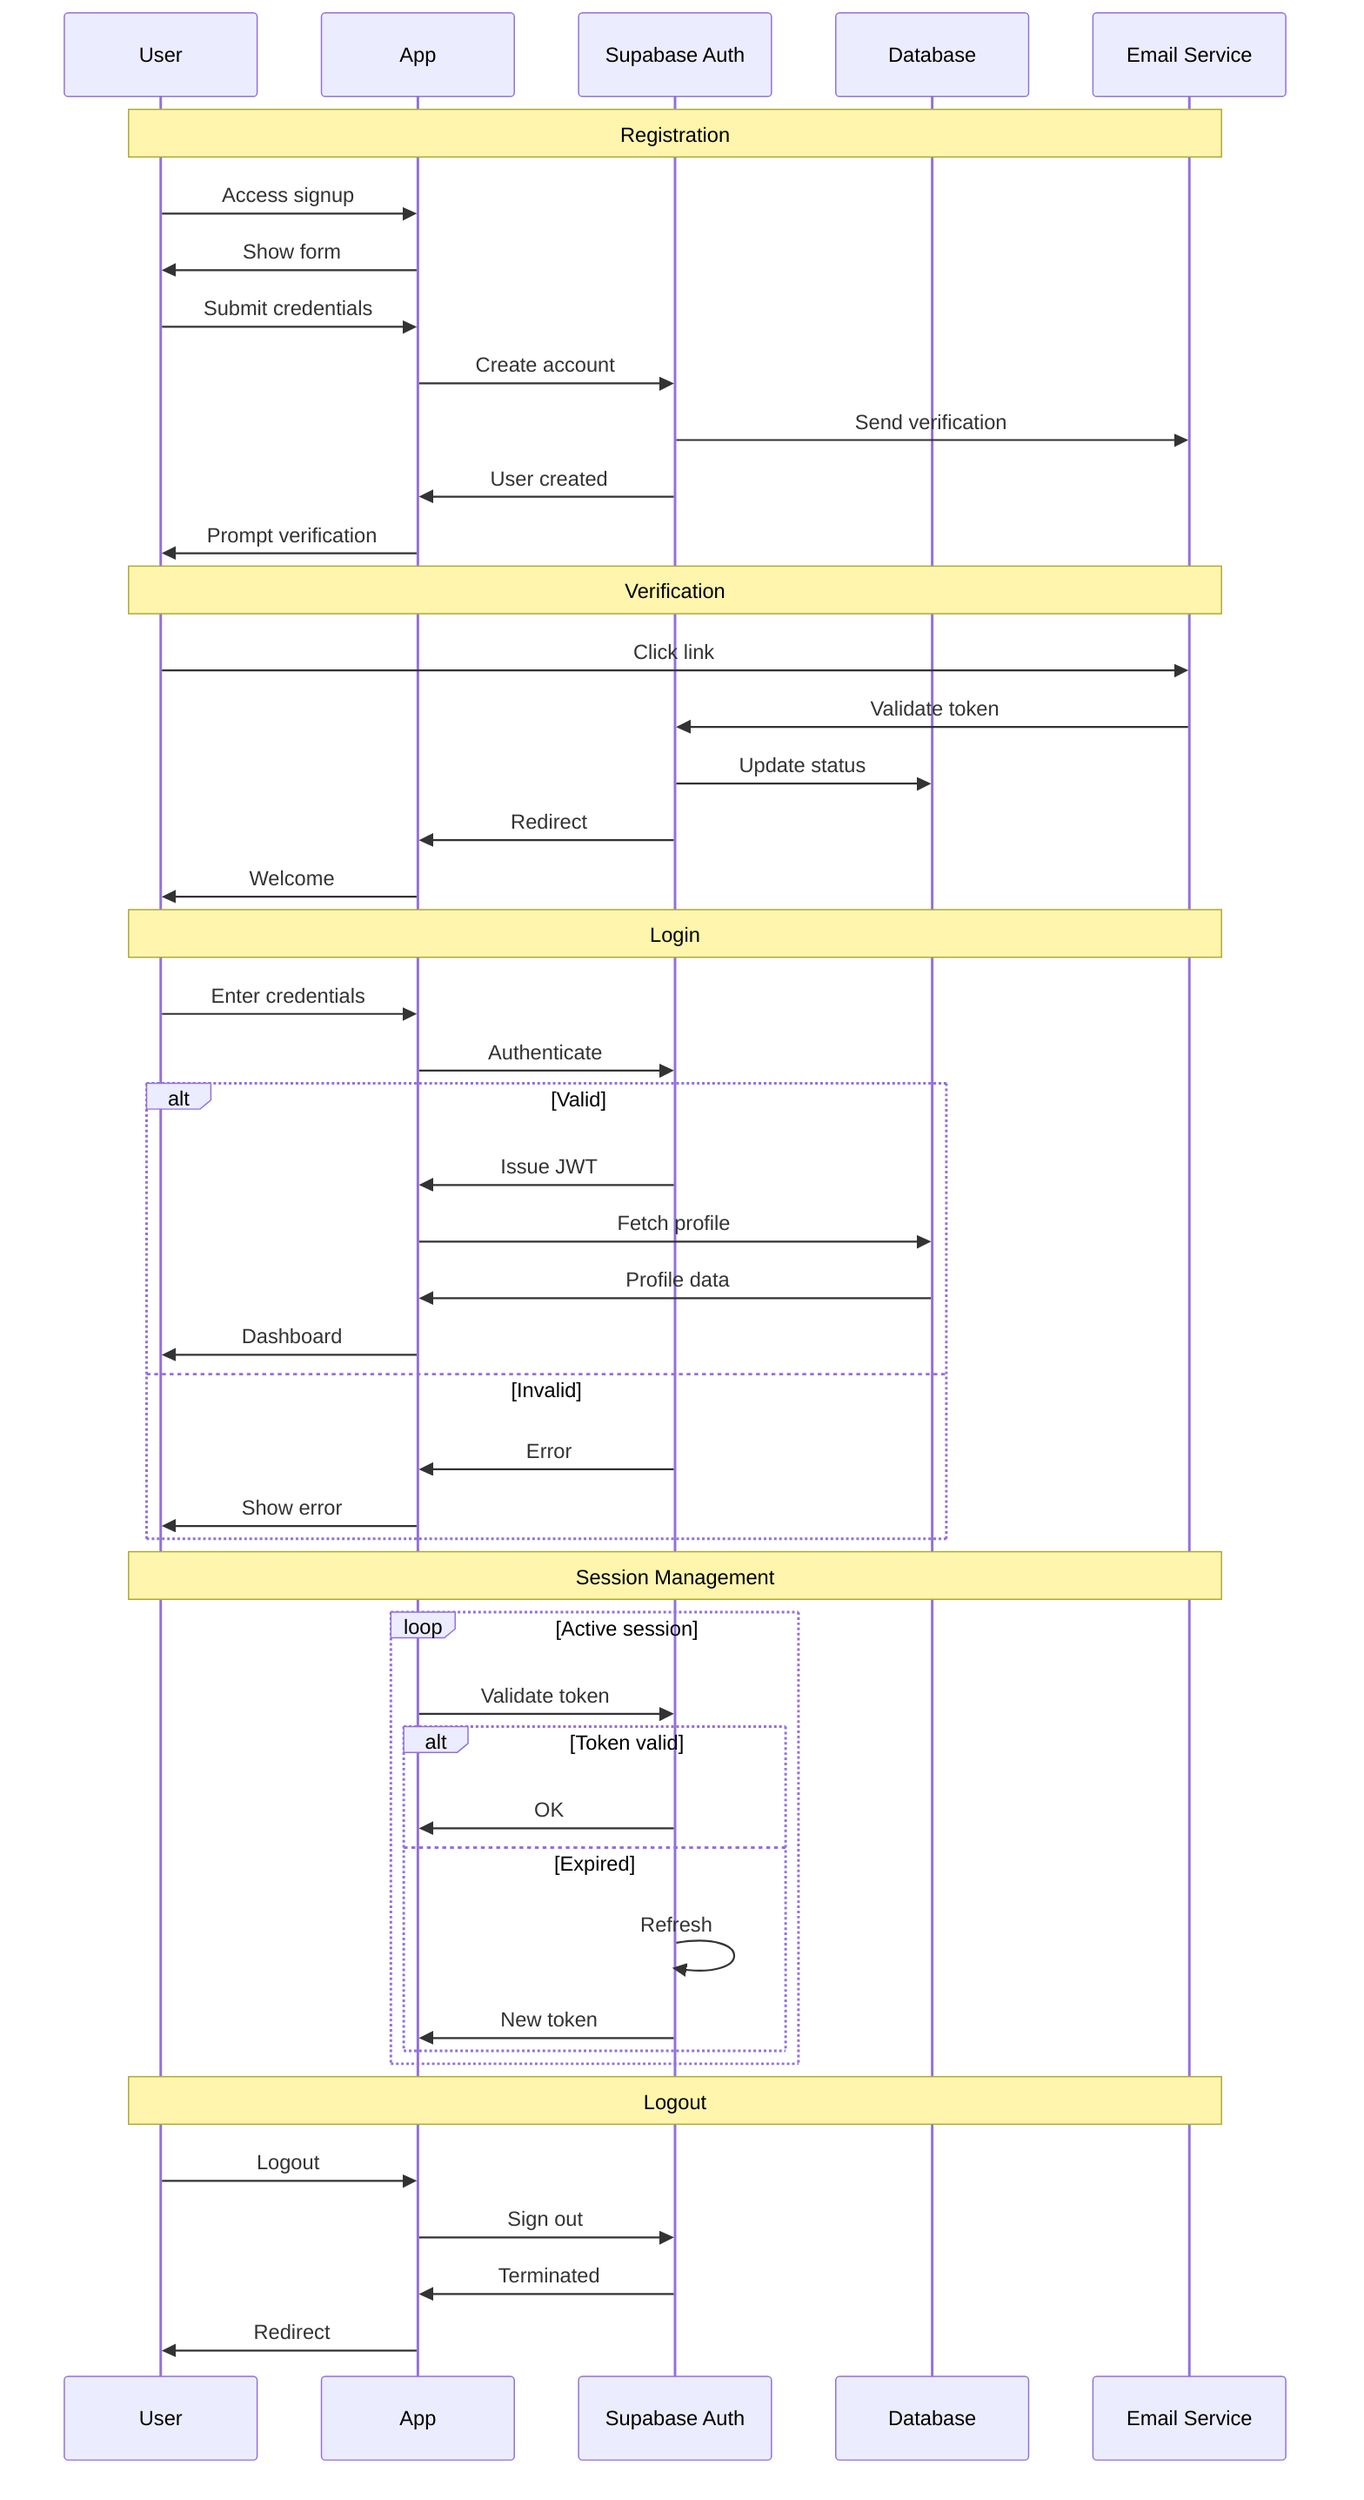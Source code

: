 %%{init: { 'config': 'docs/mmd-shared/config/mermaid.config.json' } }%%
%% accTitle: ProspectPro Authentication Flow %%
%% accDescr: Signup, verification, login, session management, and logout interactions %%
%% compliance: ZeroFakeData %%
%% domain: app-source %%
%% reciprocal: [../../../../mmd-shared/config/index.md] %%
%% type: sequenceDiagram %%
%% title: Authentication Flow %%
%% index: ../../../../mmd-shared/config/index.md %%

sequenceDiagram
  participant U as User
  participant A as App
  participant S as Supabase Auth
  participant D as Database
  participant E as Email Service

  Note over U,E: Registration
  U->>A: Access signup
  A->>U: Show form
  U->>A: Submit credentials
  A->>S: Create account
  S->>E: Send verification
  S->>A: User created
  A->>U: Prompt verification

  Note over U,E: Verification
  U->>E: Click link
  E->>S: Validate token
  S->>D: Update status
  S->>A: Redirect
  A->>U: Welcome

  Note over U,E: Login
  U->>A: Enter credentials
  A->>S: Authenticate
  alt Valid
    S->>A: Issue JWT
    A->>D: Fetch profile
    D->>A: Profile data
    A->>U: Dashboard
  else Invalid
    S->>A: Error
    A->>U: Show error
  end

  Note over U,E: Session Management
  loop Active session
    A->>S: Validate token
    alt Token valid
      S->>A: OK
    else Expired
      S->>S: Refresh
      S->>A: New token
    end
  end

  Note over U,E: Logout
  U->>A: Logout
  A->>S: Sign out
  S->>A: Terminated
  A->>U: Redirect